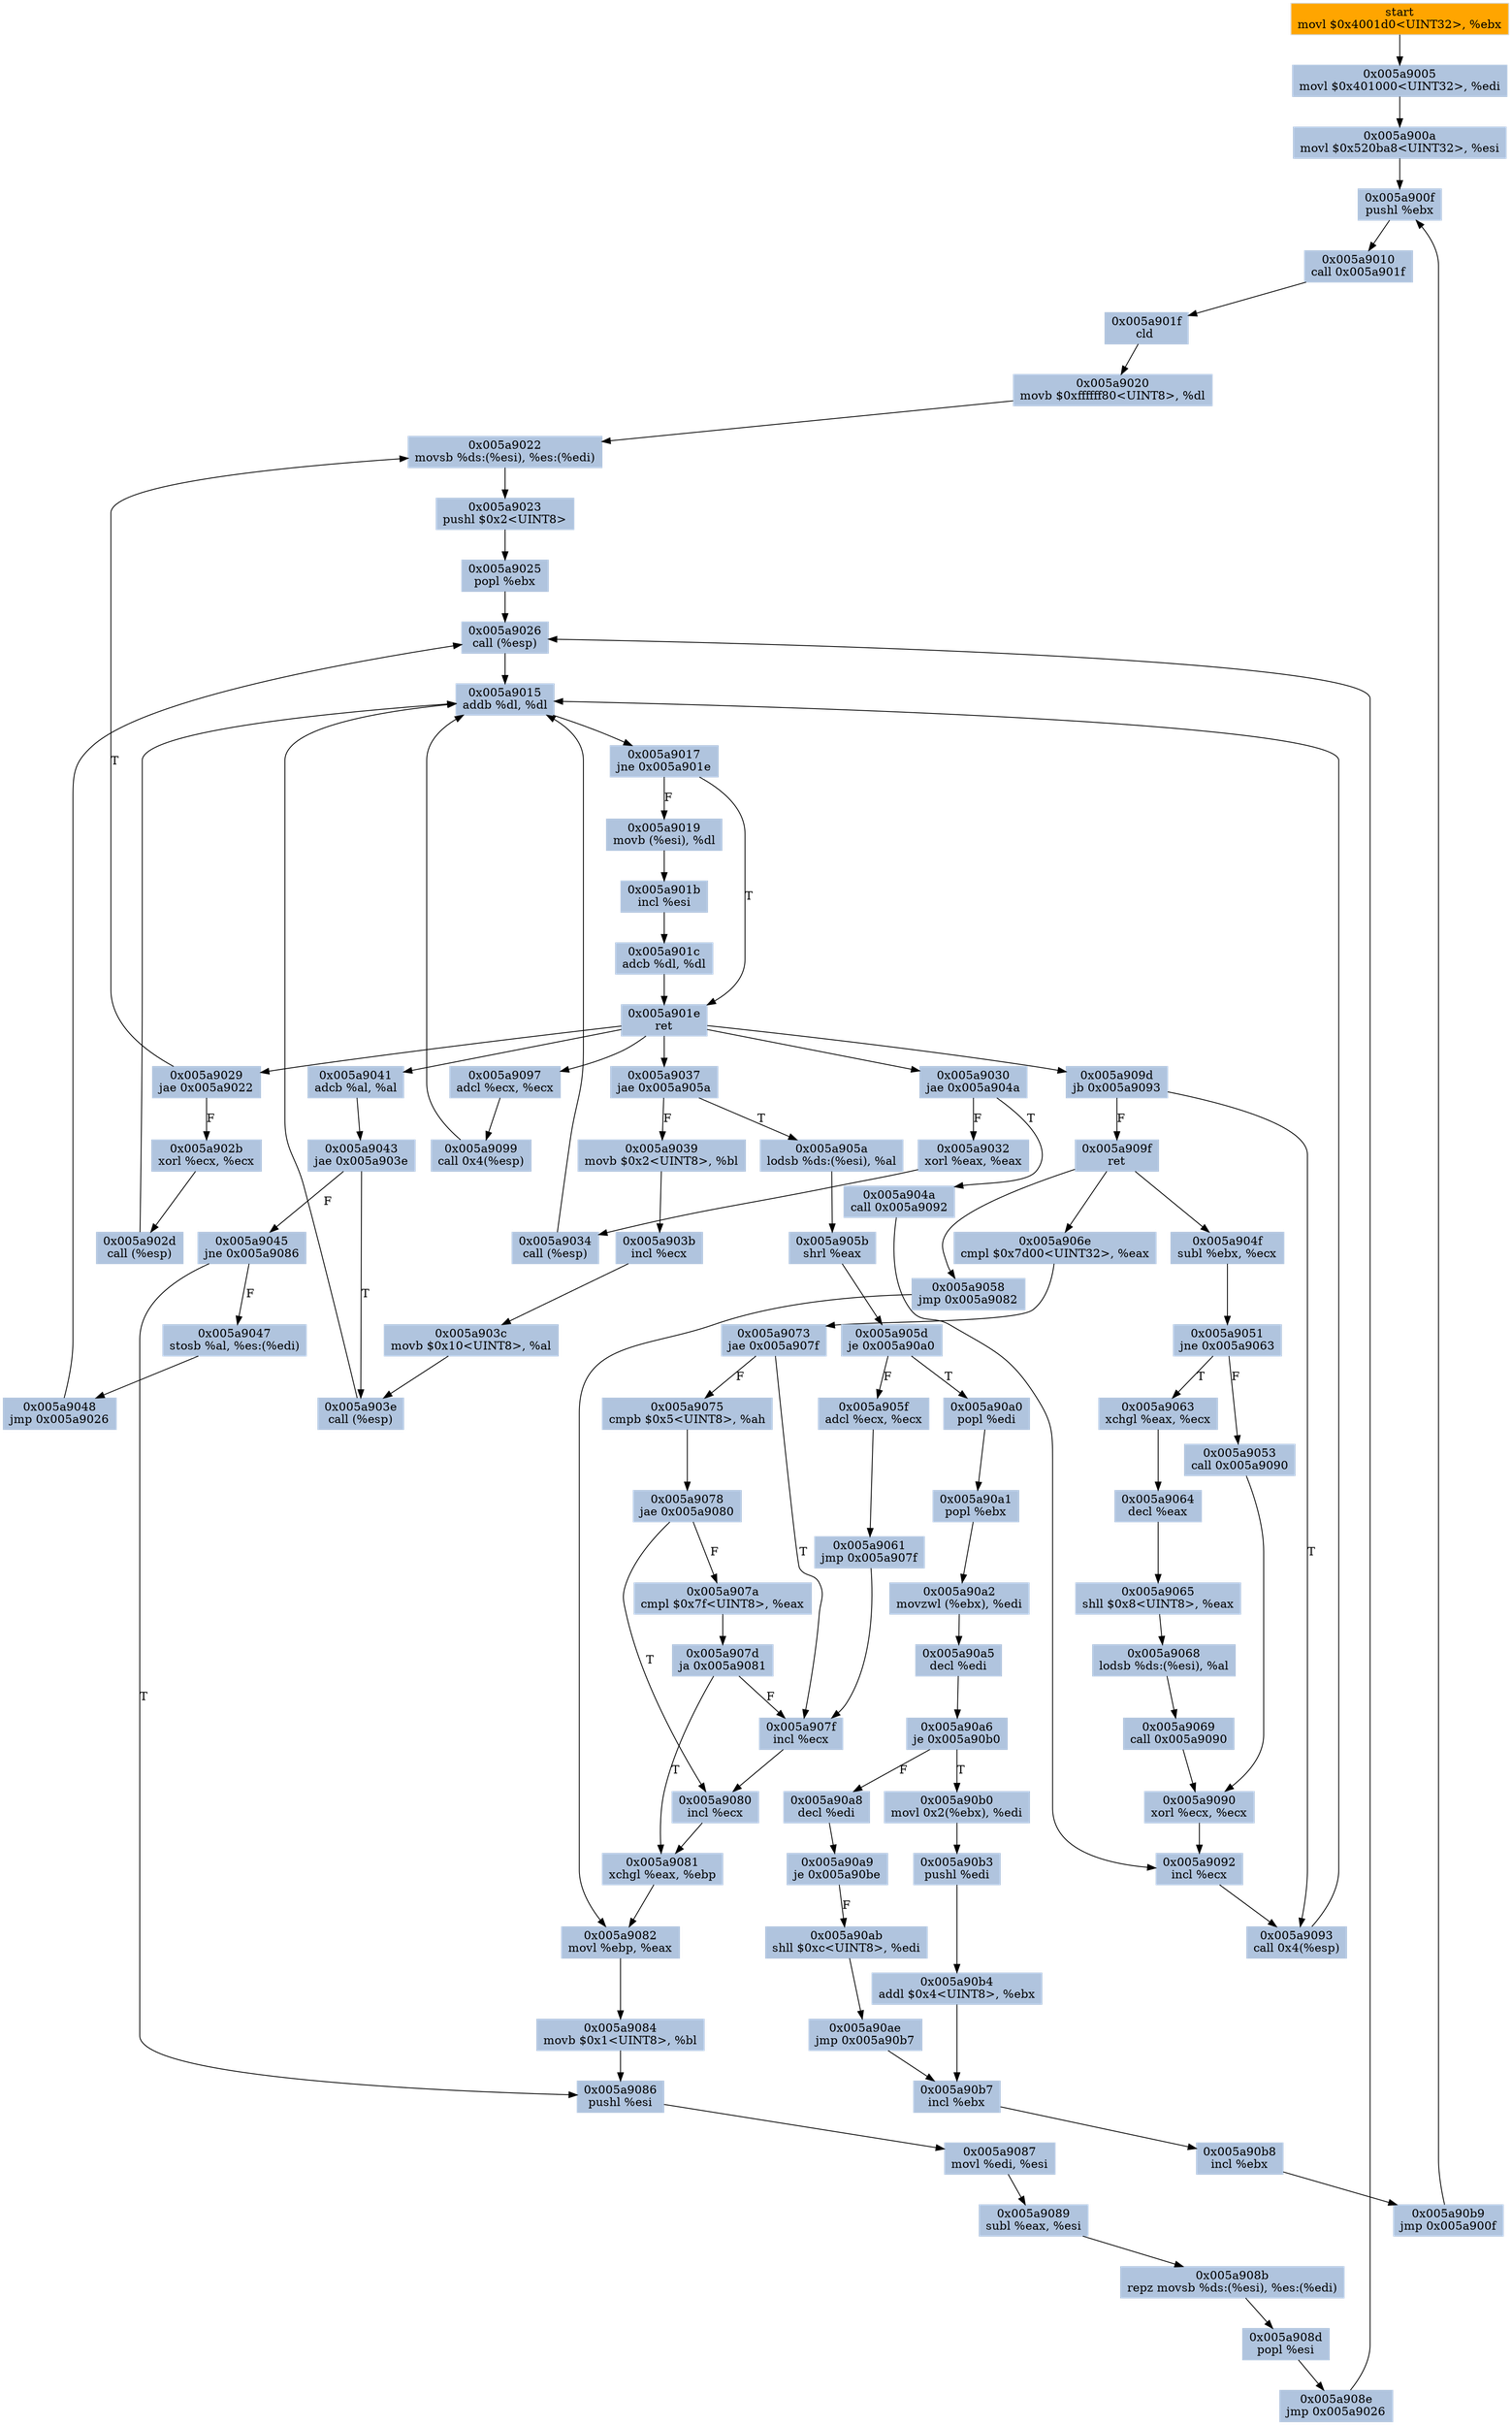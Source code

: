 digraph G {
node[shape=rectangle,style=filled,fillcolor=lightsteelblue,color=lightsteelblue]
bgcolor="transparent"
a0x005a9000movl_0x4001d0UINT32_ebx[label="start\nmovl $0x4001d0<UINT32>, %ebx",fillcolor="orange",color="lightgrey"];
a0x005a9005movl_0x401000UINT32_edi[label="0x005a9005\nmovl $0x401000<UINT32>, %edi"];
a0x005a900amovl_0x520ba8UINT32_esi[label="0x005a900a\nmovl $0x520ba8<UINT32>, %esi"];
a0x005a900fpushl_ebx[label="0x005a900f\npushl %ebx"];
a0x005a9010call_0x005a901f[label="0x005a9010\ncall 0x005a901f"];
a0x005a901fcld_[label="0x005a901f\ncld "];
a0x005a9020movb_0xffffff80UINT8_dl[label="0x005a9020\nmovb $0xffffff80<UINT8>, %dl"];
a0x005a9022movsb_ds_esi__es_edi_[label="0x005a9022\nmovsb %ds:(%esi), %es:(%edi)"];
a0x005a9023pushl_0x2UINT8[label="0x005a9023\npushl $0x2<UINT8>"];
a0x005a9025popl_ebx[label="0x005a9025\npopl %ebx"];
a0x005a9026call_esp_[label="0x005a9026\ncall (%esp)"];
a0x005a9015addb_dl_dl[label="0x005a9015\naddb %dl, %dl"];
a0x005a9017jne_0x005a901e[label="0x005a9017\njne 0x005a901e"];
a0x005a9019movb_esi__dl[label="0x005a9019\nmovb (%esi), %dl"];
a0x005a901bincl_esi[label="0x005a901b\nincl %esi"];
a0x005a901cadcb_dl_dl[label="0x005a901c\nadcb %dl, %dl"];
a0x005a901eret[label="0x005a901e\nret"];
a0x005a9029jae_0x005a9022[label="0x005a9029\njae 0x005a9022"];
a0x005a902bxorl_ecx_ecx[label="0x005a902b\nxorl %ecx, %ecx"];
a0x005a902dcall_esp_[label="0x005a902d\ncall (%esp)"];
a0x005a9030jae_0x005a904a[label="0x005a9030\njae 0x005a904a"];
a0x005a904acall_0x005a9092[label="0x005a904a\ncall 0x005a9092"];
a0x005a9092incl_ecx[label="0x005a9092\nincl %ecx"];
a0x005a9093call_0x4esp_[label="0x005a9093\ncall 0x4(%esp)"];
a0x005a9097adcl_ecx_ecx[label="0x005a9097\nadcl %ecx, %ecx"];
a0x005a9099call_0x4esp_[label="0x005a9099\ncall 0x4(%esp)"];
a0x005a909djb_0x005a9093[label="0x005a909d\njb 0x005a9093"];
a0x005a909fret[label="0x005a909f\nret"];
a0x005a904fsubl_ebx_ecx[label="0x005a904f\nsubl %ebx, %ecx"];
a0x005a9051jne_0x005a9063[label="0x005a9051\njne 0x005a9063"];
a0x005a9063xchgl_eax_ecx[label="0x005a9063\nxchgl %eax, %ecx"];
a0x005a9064decl_eax[label="0x005a9064\ndecl %eax"];
a0x005a9065shll_0x8UINT8_eax[label="0x005a9065\nshll $0x8<UINT8>, %eax"];
a0x005a9068lodsb_ds_esi__al[label="0x005a9068\nlodsb %ds:(%esi), %al"];
a0x005a9069call_0x005a9090[label="0x005a9069\ncall 0x005a9090"];
a0x005a9090xorl_ecx_ecx[label="0x005a9090\nxorl %ecx, %ecx"];
a0x005a906ecmpl_0x7d00UINT32_eax[label="0x005a906e\ncmpl $0x7d00<UINT32>, %eax"];
a0x005a9073jae_0x005a907f[label="0x005a9073\njae 0x005a907f"];
a0x005a9075cmpb_0x5UINT8_ah[label="0x005a9075\ncmpb $0x5<UINT8>, %ah"];
a0x005a9078jae_0x005a9080[label="0x005a9078\njae 0x005a9080"];
a0x005a907acmpl_0x7fUINT8_eax[label="0x005a907a\ncmpl $0x7f<UINT8>, %eax"];
a0x005a907dja_0x005a9081[label="0x005a907d\nja 0x005a9081"];
a0x005a907fincl_ecx[label="0x005a907f\nincl %ecx"];
a0x005a9080incl_ecx[label="0x005a9080\nincl %ecx"];
a0x005a9081xchgl_eax_ebp[label="0x005a9081\nxchgl %eax, %ebp"];
a0x005a9082movl_ebp_eax[label="0x005a9082\nmovl %ebp, %eax"];
a0x005a9084movb_0x1UINT8_bl[label="0x005a9084\nmovb $0x1<UINT8>, %bl"];
a0x005a9086pushl_esi[label="0x005a9086\npushl %esi"];
a0x005a9087movl_edi_esi[label="0x005a9087\nmovl %edi, %esi"];
a0x005a9089subl_eax_esi[label="0x005a9089\nsubl %eax, %esi"];
a0x005a908brepz_movsb_ds_esi__es_edi_[label="0x005a908b\nrepz movsb %ds:(%esi), %es:(%edi)"];
a0x005a908dpopl_esi[label="0x005a908d\npopl %esi"];
a0x005a908ejmp_0x005a9026[label="0x005a908e\njmp 0x005a9026"];
a0x005a9032xorl_eax_eax[label="0x005a9032\nxorl %eax, %eax"];
a0x005a9034call_esp_[label="0x005a9034\ncall (%esp)"];
a0x005a9037jae_0x005a905a[label="0x005a9037\njae 0x005a905a"];
a0x005a9039movb_0x2UINT8_bl[label="0x005a9039\nmovb $0x2<UINT8>, %bl"];
a0x005a903bincl_ecx[label="0x005a903b\nincl %ecx"];
a0x005a903cmovb_0x10UINT8_al[label="0x005a903c\nmovb $0x10<UINT8>, %al"];
a0x005a903ecall_esp_[label="0x005a903e\ncall (%esp)"];
a0x005a9041adcb_al_al[label="0x005a9041\nadcb %al, %al"];
a0x005a9043jae_0x005a903e[label="0x005a9043\njae 0x005a903e"];
a0x005a9045jne_0x005a9086[label="0x005a9045\njne 0x005a9086"];
a0x005a9047stosb_al_es_edi_[label="0x005a9047\nstosb %al, %es:(%edi)"];
a0x005a9048jmp_0x005a9026[label="0x005a9048\njmp 0x005a9026"];
a0x005a905alodsb_ds_esi__al[label="0x005a905a\nlodsb %ds:(%esi), %al"];
a0x005a905bshrl_eax[label="0x005a905b\nshrl %eax"];
a0x005a905dje_0x005a90a0[label="0x005a905d\nje 0x005a90a0"];
a0x005a905fadcl_ecx_ecx[label="0x005a905f\nadcl %ecx, %ecx"];
a0x005a9061jmp_0x005a907f[label="0x005a9061\njmp 0x005a907f"];
a0x005a9053call_0x005a9090[label="0x005a9053\ncall 0x005a9090"];
a0x005a9058jmp_0x005a9082[label="0x005a9058\njmp 0x005a9082"];
a0x005a90a0popl_edi[label="0x005a90a0\npopl %edi"];
a0x005a90a1popl_ebx[label="0x005a90a1\npopl %ebx"];
a0x005a90a2movzwl_ebx__edi[label="0x005a90a2\nmovzwl (%ebx), %edi"];
a0x005a90a5decl_edi[label="0x005a90a5\ndecl %edi"];
a0x005a90a6je_0x005a90b0[label="0x005a90a6\nje 0x005a90b0"];
a0x005a90a8decl_edi[label="0x005a90a8\ndecl %edi"];
a0x005a90a9je_0x005a90be[label="0x005a90a9\nje 0x005a90be"];
a0x005a90abshll_0xcUINT8_edi[label="0x005a90ab\nshll $0xc<UINT8>, %edi"];
a0x005a90aejmp_0x005a90b7[label="0x005a90ae\njmp 0x005a90b7"];
a0x005a90b7incl_ebx[label="0x005a90b7\nincl %ebx"];
a0x005a90b8incl_ebx[label="0x005a90b8\nincl %ebx"];
a0x005a90b9jmp_0x005a900f[label="0x005a90b9\njmp 0x005a900f"];
a0x005a90b0movl_0x2ebx__edi[label="0x005a90b0\nmovl 0x2(%ebx), %edi"];
a0x005a90b3pushl_edi[label="0x005a90b3\npushl %edi"];
a0x005a90b4addl_0x4UINT8_ebx[label="0x005a90b4\naddl $0x4<UINT8>, %ebx"];
a0x005a9000movl_0x4001d0UINT32_ebx -> a0x005a9005movl_0x401000UINT32_edi [color="#000000"];
a0x005a9005movl_0x401000UINT32_edi -> a0x005a900amovl_0x520ba8UINT32_esi [color="#000000"];
a0x005a900amovl_0x520ba8UINT32_esi -> a0x005a900fpushl_ebx [color="#000000"];
a0x005a900fpushl_ebx -> a0x005a9010call_0x005a901f [color="#000000"];
a0x005a9010call_0x005a901f -> a0x005a901fcld_ [color="#000000"];
a0x005a901fcld_ -> a0x005a9020movb_0xffffff80UINT8_dl [color="#000000"];
a0x005a9020movb_0xffffff80UINT8_dl -> a0x005a9022movsb_ds_esi__es_edi_ [color="#000000"];
a0x005a9022movsb_ds_esi__es_edi_ -> a0x005a9023pushl_0x2UINT8 [color="#000000"];
a0x005a9023pushl_0x2UINT8 -> a0x005a9025popl_ebx [color="#000000"];
a0x005a9025popl_ebx -> a0x005a9026call_esp_ [color="#000000"];
a0x005a9026call_esp_ -> a0x005a9015addb_dl_dl [color="#000000"];
a0x005a9015addb_dl_dl -> a0x005a9017jne_0x005a901e [color="#000000"];
a0x005a9017jne_0x005a901e -> a0x005a9019movb_esi__dl [color="#000000",label="F"];
a0x005a9019movb_esi__dl -> a0x005a901bincl_esi [color="#000000"];
a0x005a901bincl_esi -> a0x005a901cadcb_dl_dl [color="#000000"];
a0x005a901cadcb_dl_dl -> a0x005a901eret [color="#000000"];
a0x005a901eret -> a0x005a9029jae_0x005a9022 [color="#000000"];
a0x005a9029jae_0x005a9022 -> a0x005a902bxorl_ecx_ecx [color="#000000",label="F"];
a0x005a902bxorl_ecx_ecx -> a0x005a902dcall_esp_ [color="#000000"];
a0x005a902dcall_esp_ -> a0x005a9015addb_dl_dl [color="#000000"];
a0x005a9017jne_0x005a901e -> a0x005a901eret [color="#000000",label="T"];
a0x005a901eret -> a0x005a9030jae_0x005a904a [color="#000000"];
a0x005a9030jae_0x005a904a -> a0x005a904acall_0x005a9092 [color="#000000",label="T"];
a0x005a904acall_0x005a9092 -> a0x005a9092incl_ecx [color="#000000"];
a0x005a9092incl_ecx -> a0x005a9093call_0x4esp_ [color="#000000"];
a0x005a9093call_0x4esp_ -> a0x005a9015addb_dl_dl [color="#000000"];
a0x005a901eret -> a0x005a9097adcl_ecx_ecx [color="#000000"];
a0x005a9097adcl_ecx_ecx -> a0x005a9099call_0x4esp_ [color="#000000"];
a0x005a9099call_0x4esp_ -> a0x005a9015addb_dl_dl [color="#000000"];
a0x005a901eret -> a0x005a909djb_0x005a9093 [color="#000000"];
a0x005a909djb_0x005a9093 -> a0x005a909fret [color="#000000",label="F"];
a0x005a909fret -> a0x005a904fsubl_ebx_ecx [color="#000000"];
a0x005a904fsubl_ebx_ecx -> a0x005a9051jne_0x005a9063 [color="#000000"];
a0x005a9051jne_0x005a9063 -> a0x005a9063xchgl_eax_ecx [color="#000000",label="T"];
a0x005a9063xchgl_eax_ecx -> a0x005a9064decl_eax [color="#000000"];
a0x005a9064decl_eax -> a0x005a9065shll_0x8UINT8_eax [color="#000000"];
a0x005a9065shll_0x8UINT8_eax -> a0x005a9068lodsb_ds_esi__al [color="#000000"];
a0x005a9068lodsb_ds_esi__al -> a0x005a9069call_0x005a9090 [color="#000000"];
a0x005a9069call_0x005a9090 -> a0x005a9090xorl_ecx_ecx [color="#000000"];
a0x005a9090xorl_ecx_ecx -> a0x005a9092incl_ecx [color="#000000"];
a0x005a909djb_0x005a9093 -> a0x005a9093call_0x4esp_ [color="#000000",label="T"];
a0x005a909fret -> a0x005a906ecmpl_0x7d00UINT32_eax [color="#000000"];
a0x005a906ecmpl_0x7d00UINT32_eax -> a0x005a9073jae_0x005a907f [color="#000000"];
a0x005a9073jae_0x005a907f -> a0x005a9075cmpb_0x5UINT8_ah [color="#000000",label="F"];
a0x005a9075cmpb_0x5UINT8_ah -> a0x005a9078jae_0x005a9080 [color="#000000"];
a0x005a9078jae_0x005a9080 -> a0x005a907acmpl_0x7fUINT8_eax [color="#000000",label="F"];
a0x005a907acmpl_0x7fUINT8_eax -> a0x005a907dja_0x005a9081 [color="#000000"];
a0x005a907dja_0x005a9081 -> a0x005a907fincl_ecx [color="#000000",label="F"];
a0x005a907fincl_ecx -> a0x005a9080incl_ecx [color="#000000"];
a0x005a9080incl_ecx -> a0x005a9081xchgl_eax_ebp [color="#000000"];
a0x005a9081xchgl_eax_ebp -> a0x005a9082movl_ebp_eax [color="#000000"];
a0x005a9082movl_ebp_eax -> a0x005a9084movb_0x1UINT8_bl [color="#000000"];
a0x005a9084movb_0x1UINT8_bl -> a0x005a9086pushl_esi [color="#000000"];
a0x005a9086pushl_esi -> a0x005a9087movl_edi_esi [color="#000000"];
a0x005a9087movl_edi_esi -> a0x005a9089subl_eax_esi [color="#000000"];
a0x005a9089subl_eax_esi -> a0x005a908brepz_movsb_ds_esi__es_edi_ [color="#000000"];
a0x005a908brepz_movsb_ds_esi__es_edi_ -> a0x005a908dpopl_esi [color="#000000"];
a0x005a908dpopl_esi -> a0x005a908ejmp_0x005a9026 [color="#000000"];
a0x005a908ejmp_0x005a9026 -> a0x005a9026call_esp_ [color="#000000"];
a0x005a9029jae_0x005a9022 -> a0x005a9022movsb_ds_esi__es_edi_ [color="#000000",label="T"];
a0x005a9030jae_0x005a904a -> a0x005a9032xorl_eax_eax [color="#000000",label="F"];
a0x005a9032xorl_eax_eax -> a0x005a9034call_esp_ [color="#000000"];
a0x005a9034call_esp_ -> a0x005a9015addb_dl_dl [color="#000000"];
a0x005a901eret -> a0x005a9037jae_0x005a905a [color="#000000"];
a0x005a9037jae_0x005a905a -> a0x005a9039movb_0x2UINT8_bl [color="#000000",label="F"];
a0x005a9039movb_0x2UINT8_bl -> a0x005a903bincl_ecx [color="#000000"];
a0x005a903bincl_ecx -> a0x005a903cmovb_0x10UINT8_al [color="#000000"];
a0x005a903cmovb_0x10UINT8_al -> a0x005a903ecall_esp_ [color="#000000"];
a0x005a903ecall_esp_ -> a0x005a9015addb_dl_dl [color="#000000"];
a0x005a901eret -> a0x005a9041adcb_al_al [color="#000000"];
a0x005a9041adcb_al_al -> a0x005a9043jae_0x005a903e [color="#000000"];
a0x005a9043jae_0x005a903e -> a0x005a903ecall_esp_ [color="#000000",label="T"];
a0x005a9043jae_0x005a903e -> a0x005a9045jne_0x005a9086 [color="#000000",label="F"];
a0x005a9045jne_0x005a9086 -> a0x005a9047stosb_al_es_edi_ [color="#000000",label="F"];
a0x005a9047stosb_al_es_edi_ -> a0x005a9048jmp_0x005a9026 [color="#000000"];
a0x005a9048jmp_0x005a9026 -> a0x005a9026call_esp_ [color="#000000"];
a0x005a9037jae_0x005a905a -> a0x005a905alodsb_ds_esi__al [color="#000000",label="T"];
a0x005a905alodsb_ds_esi__al -> a0x005a905bshrl_eax [color="#000000"];
a0x005a905bshrl_eax -> a0x005a905dje_0x005a90a0 [color="#000000"];
a0x005a905dje_0x005a90a0 -> a0x005a905fadcl_ecx_ecx [color="#000000",label="F"];
a0x005a905fadcl_ecx_ecx -> a0x005a9061jmp_0x005a907f [color="#000000"];
a0x005a9061jmp_0x005a907f -> a0x005a907fincl_ecx [color="#000000"];
a0x005a9051jne_0x005a9063 -> a0x005a9053call_0x005a9090 [color="#000000",label="F"];
a0x005a9053call_0x005a9090 -> a0x005a9090xorl_ecx_ecx [color="#000000"];
a0x005a909fret -> a0x005a9058jmp_0x005a9082 [color="#000000"];
a0x005a9058jmp_0x005a9082 -> a0x005a9082movl_ebp_eax [color="#000000"];
a0x005a9045jne_0x005a9086 -> a0x005a9086pushl_esi [color="#000000",label="T"];
a0x005a907dja_0x005a9081 -> a0x005a9081xchgl_eax_ebp [color="#000000",label="T"];
a0x005a9078jae_0x005a9080 -> a0x005a9080incl_ecx [color="#000000",label="T"];
a0x005a9073jae_0x005a907f -> a0x005a907fincl_ecx [color="#000000",label="T"];
a0x005a905dje_0x005a90a0 -> a0x005a90a0popl_edi [color="#000000",label="T"];
a0x005a90a0popl_edi -> a0x005a90a1popl_ebx [color="#000000"];
a0x005a90a1popl_ebx -> a0x005a90a2movzwl_ebx__edi [color="#000000"];
a0x005a90a2movzwl_ebx__edi -> a0x005a90a5decl_edi [color="#000000"];
a0x005a90a5decl_edi -> a0x005a90a6je_0x005a90b0 [color="#000000"];
a0x005a90a6je_0x005a90b0 -> a0x005a90a8decl_edi [color="#000000",label="F"];
a0x005a90a8decl_edi -> a0x005a90a9je_0x005a90be [color="#000000"];
a0x005a90a9je_0x005a90be -> a0x005a90abshll_0xcUINT8_edi [color="#000000",label="F"];
a0x005a90abshll_0xcUINT8_edi -> a0x005a90aejmp_0x005a90b7 [color="#000000"];
a0x005a90aejmp_0x005a90b7 -> a0x005a90b7incl_ebx [color="#000000"];
a0x005a90b7incl_ebx -> a0x005a90b8incl_ebx [color="#000000"];
a0x005a90b8incl_ebx -> a0x005a90b9jmp_0x005a900f [color="#000000"];
a0x005a90b9jmp_0x005a900f -> a0x005a900fpushl_ebx [color="#000000"];
a0x005a90a6je_0x005a90b0 -> a0x005a90b0movl_0x2ebx__edi [color="#000000",label="T"];
a0x005a90b0movl_0x2ebx__edi -> a0x005a90b3pushl_edi [color="#000000"];
a0x005a90b3pushl_edi -> a0x005a90b4addl_0x4UINT8_ebx [color="#000000"];
a0x005a90b4addl_0x4UINT8_ebx -> a0x005a90b7incl_ebx [color="#000000"];
}
